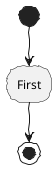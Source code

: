 @startuml
skinparam handwritten true
skinparam monochrome true

(*) --> First
First --> (*)
@enduml
